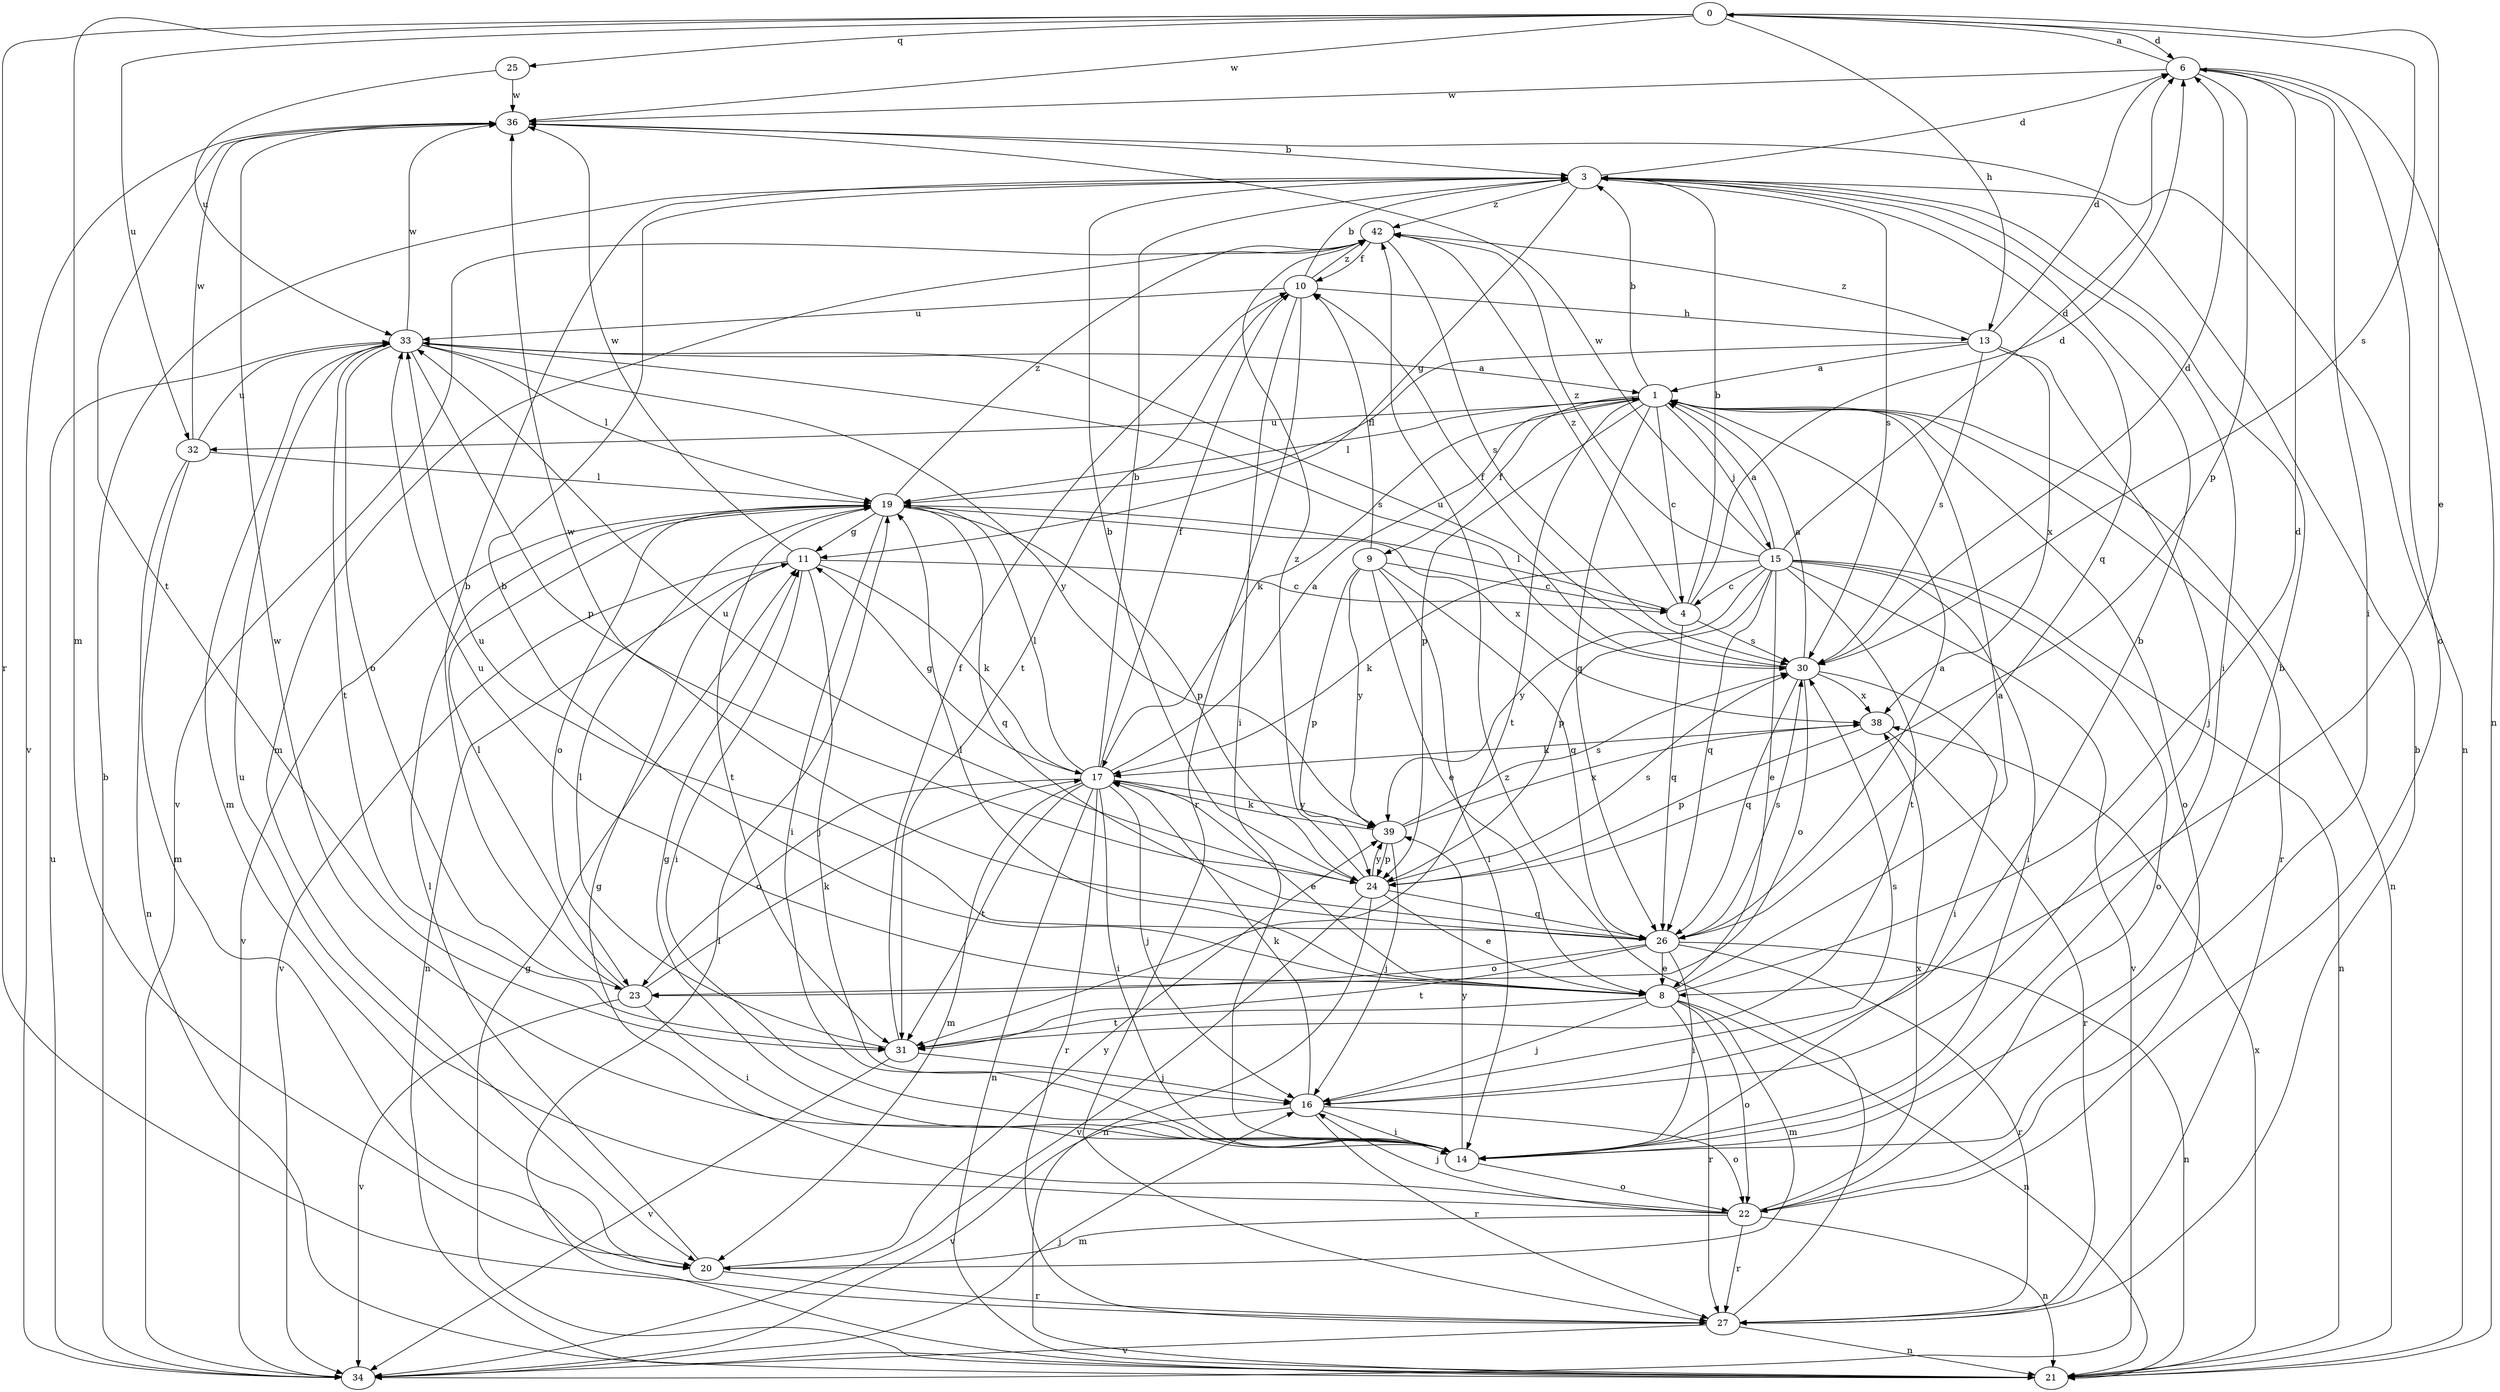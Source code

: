 strict digraph  {
0;
1;
3;
4;
6;
8;
9;
10;
11;
13;
14;
15;
16;
17;
19;
20;
21;
22;
23;
24;
25;
26;
27;
30;
31;
32;
33;
34;
36;
38;
39;
42;
0 -> 6  [label=d];
0 -> 8  [label=e];
0 -> 13  [label=h];
0 -> 20  [label=m];
0 -> 25  [label=q];
0 -> 27  [label=r];
0 -> 30  [label=s];
0 -> 32  [label=u];
0 -> 36  [label=w];
1 -> 3  [label=b];
1 -> 4  [label=c];
1 -> 9  [label=f];
1 -> 15  [label=j];
1 -> 17  [label=k];
1 -> 19  [label=l];
1 -> 21  [label=n];
1 -> 22  [label=o];
1 -> 24  [label=p];
1 -> 26  [label=q];
1 -> 27  [label=r];
1 -> 31  [label=t];
1 -> 32  [label=u];
3 -> 6  [label=d];
3 -> 11  [label=g];
3 -> 14  [label=i];
3 -> 26  [label=q];
3 -> 30  [label=s];
3 -> 42  [label=z];
4 -> 3  [label=b];
4 -> 6  [label=d];
4 -> 19  [label=l];
4 -> 26  [label=q];
4 -> 30  [label=s];
4 -> 42  [label=z];
6 -> 0  [label=a];
6 -> 14  [label=i];
6 -> 21  [label=n];
6 -> 22  [label=o];
6 -> 24  [label=p];
6 -> 36  [label=w];
8 -> 1  [label=a];
8 -> 3  [label=b];
8 -> 6  [label=d];
8 -> 16  [label=j];
8 -> 19  [label=l];
8 -> 20  [label=m];
8 -> 21  [label=n];
8 -> 22  [label=o];
8 -> 27  [label=r];
8 -> 31  [label=t];
8 -> 33  [label=u];
9 -> 4  [label=c];
9 -> 8  [label=e];
9 -> 10  [label=f];
9 -> 14  [label=i];
9 -> 24  [label=p];
9 -> 26  [label=q];
9 -> 39  [label=y];
10 -> 3  [label=b];
10 -> 13  [label=h];
10 -> 14  [label=i];
10 -> 27  [label=r];
10 -> 31  [label=t];
10 -> 33  [label=u];
10 -> 42  [label=z];
11 -> 4  [label=c];
11 -> 14  [label=i];
11 -> 16  [label=j];
11 -> 17  [label=k];
11 -> 21  [label=n];
11 -> 34  [label=v];
11 -> 36  [label=w];
13 -> 1  [label=a];
13 -> 6  [label=d];
13 -> 16  [label=j];
13 -> 19  [label=l];
13 -> 30  [label=s];
13 -> 38  [label=x];
13 -> 42  [label=z];
14 -> 3  [label=b];
14 -> 11  [label=g];
14 -> 22  [label=o];
14 -> 36  [label=w];
14 -> 39  [label=y];
15 -> 1  [label=a];
15 -> 4  [label=c];
15 -> 6  [label=d];
15 -> 8  [label=e];
15 -> 14  [label=i];
15 -> 17  [label=k];
15 -> 21  [label=n];
15 -> 22  [label=o];
15 -> 24  [label=p];
15 -> 26  [label=q];
15 -> 31  [label=t];
15 -> 34  [label=v];
15 -> 36  [label=w];
15 -> 39  [label=y];
15 -> 42  [label=z];
16 -> 3  [label=b];
16 -> 14  [label=i];
16 -> 17  [label=k];
16 -> 22  [label=o];
16 -> 27  [label=r];
16 -> 30  [label=s];
16 -> 34  [label=v];
17 -> 1  [label=a];
17 -> 3  [label=b];
17 -> 8  [label=e];
17 -> 10  [label=f];
17 -> 11  [label=g];
17 -> 14  [label=i];
17 -> 16  [label=j];
17 -> 19  [label=l];
17 -> 20  [label=m];
17 -> 21  [label=n];
17 -> 23  [label=o];
17 -> 27  [label=r];
17 -> 31  [label=t];
17 -> 39  [label=y];
19 -> 11  [label=g];
19 -> 14  [label=i];
19 -> 23  [label=o];
19 -> 24  [label=p];
19 -> 26  [label=q];
19 -> 31  [label=t];
19 -> 34  [label=v];
19 -> 38  [label=x];
19 -> 42  [label=z];
20 -> 19  [label=l];
20 -> 27  [label=r];
20 -> 39  [label=y];
21 -> 11  [label=g];
21 -> 19  [label=l];
21 -> 38  [label=x];
22 -> 11  [label=g];
22 -> 16  [label=j];
22 -> 20  [label=m];
22 -> 21  [label=n];
22 -> 27  [label=r];
22 -> 33  [label=u];
22 -> 38  [label=x];
23 -> 3  [label=b];
23 -> 14  [label=i];
23 -> 17  [label=k];
23 -> 19  [label=l];
23 -> 34  [label=v];
24 -> 3  [label=b];
24 -> 8  [label=e];
24 -> 21  [label=n];
24 -> 26  [label=q];
24 -> 30  [label=s];
24 -> 33  [label=u];
24 -> 34  [label=v];
24 -> 39  [label=y];
24 -> 42  [label=z];
25 -> 33  [label=u];
25 -> 36  [label=w];
26 -> 1  [label=a];
26 -> 8  [label=e];
26 -> 14  [label=i];
26 -> 21  [label=n];
26 -> 23  [label=o];
26 -> 27  [label=r];
26 -> 30  [label=s];
26 -> 31  [label=t];
26 -> 33  [label=u];
26 -> 36  [label=w];
27 -> 3  [label=b];
27 -> 21  [label=n];
27 -> 34  [label=v];
27 -> 42  [label=z];
30 -> 1  [label=a];
30 -> 6  [label=d];
30 -> 10  [label=f];
30 -> 14  [label=i];
30 -> 23  [label=o];
30 -> 26  [label=q];
30 -> 33  [label=u];
30 -> 38  [label=x];
31 -> 10  [label=f];
31 -> 16  [label=j];
31 -> 19  [label=l];
31 -> 34  [label=v];
32 -> 19  [label=l];
32 -> 20  [label=m];
32 -> 21  [label=n];
32 -> 33  [label=u];
32 -> 36  [label=w];
33 -> 1  [label=a];
33 -> 19  [label=l];
33 -> 20  [label=m];
33 -> 23  [label=o];
33 -> 24  [label=p];
33 -> 30  [label=s];
33 -> 31  [label=t];
33 -> 36  [label=w];
33 -> 39  [label=y];
34 -> 3  [label=b];
34 -> 16  [label=j];
34 -> 33  [label=u];
36 -> 3  [label=b];
36 -> 21  [label=n];
36 -> 31  [label=t];
36 -> 34  [label=v];
38 -> 17  [label=k];
38 -> 24  [label=p];
38 -> 27  [label=r];
39 -> 16  [label=j];
39 -> 17  [label=k];
39 -> 24  [label=p];
39 -> 30  [label=s];
39 -> 38  [label=x];
42 -> 10  [label=f];
42 -> 20  [label=m];
42 -> 30  [label=s];
42 -> 34  [label=v];
}
